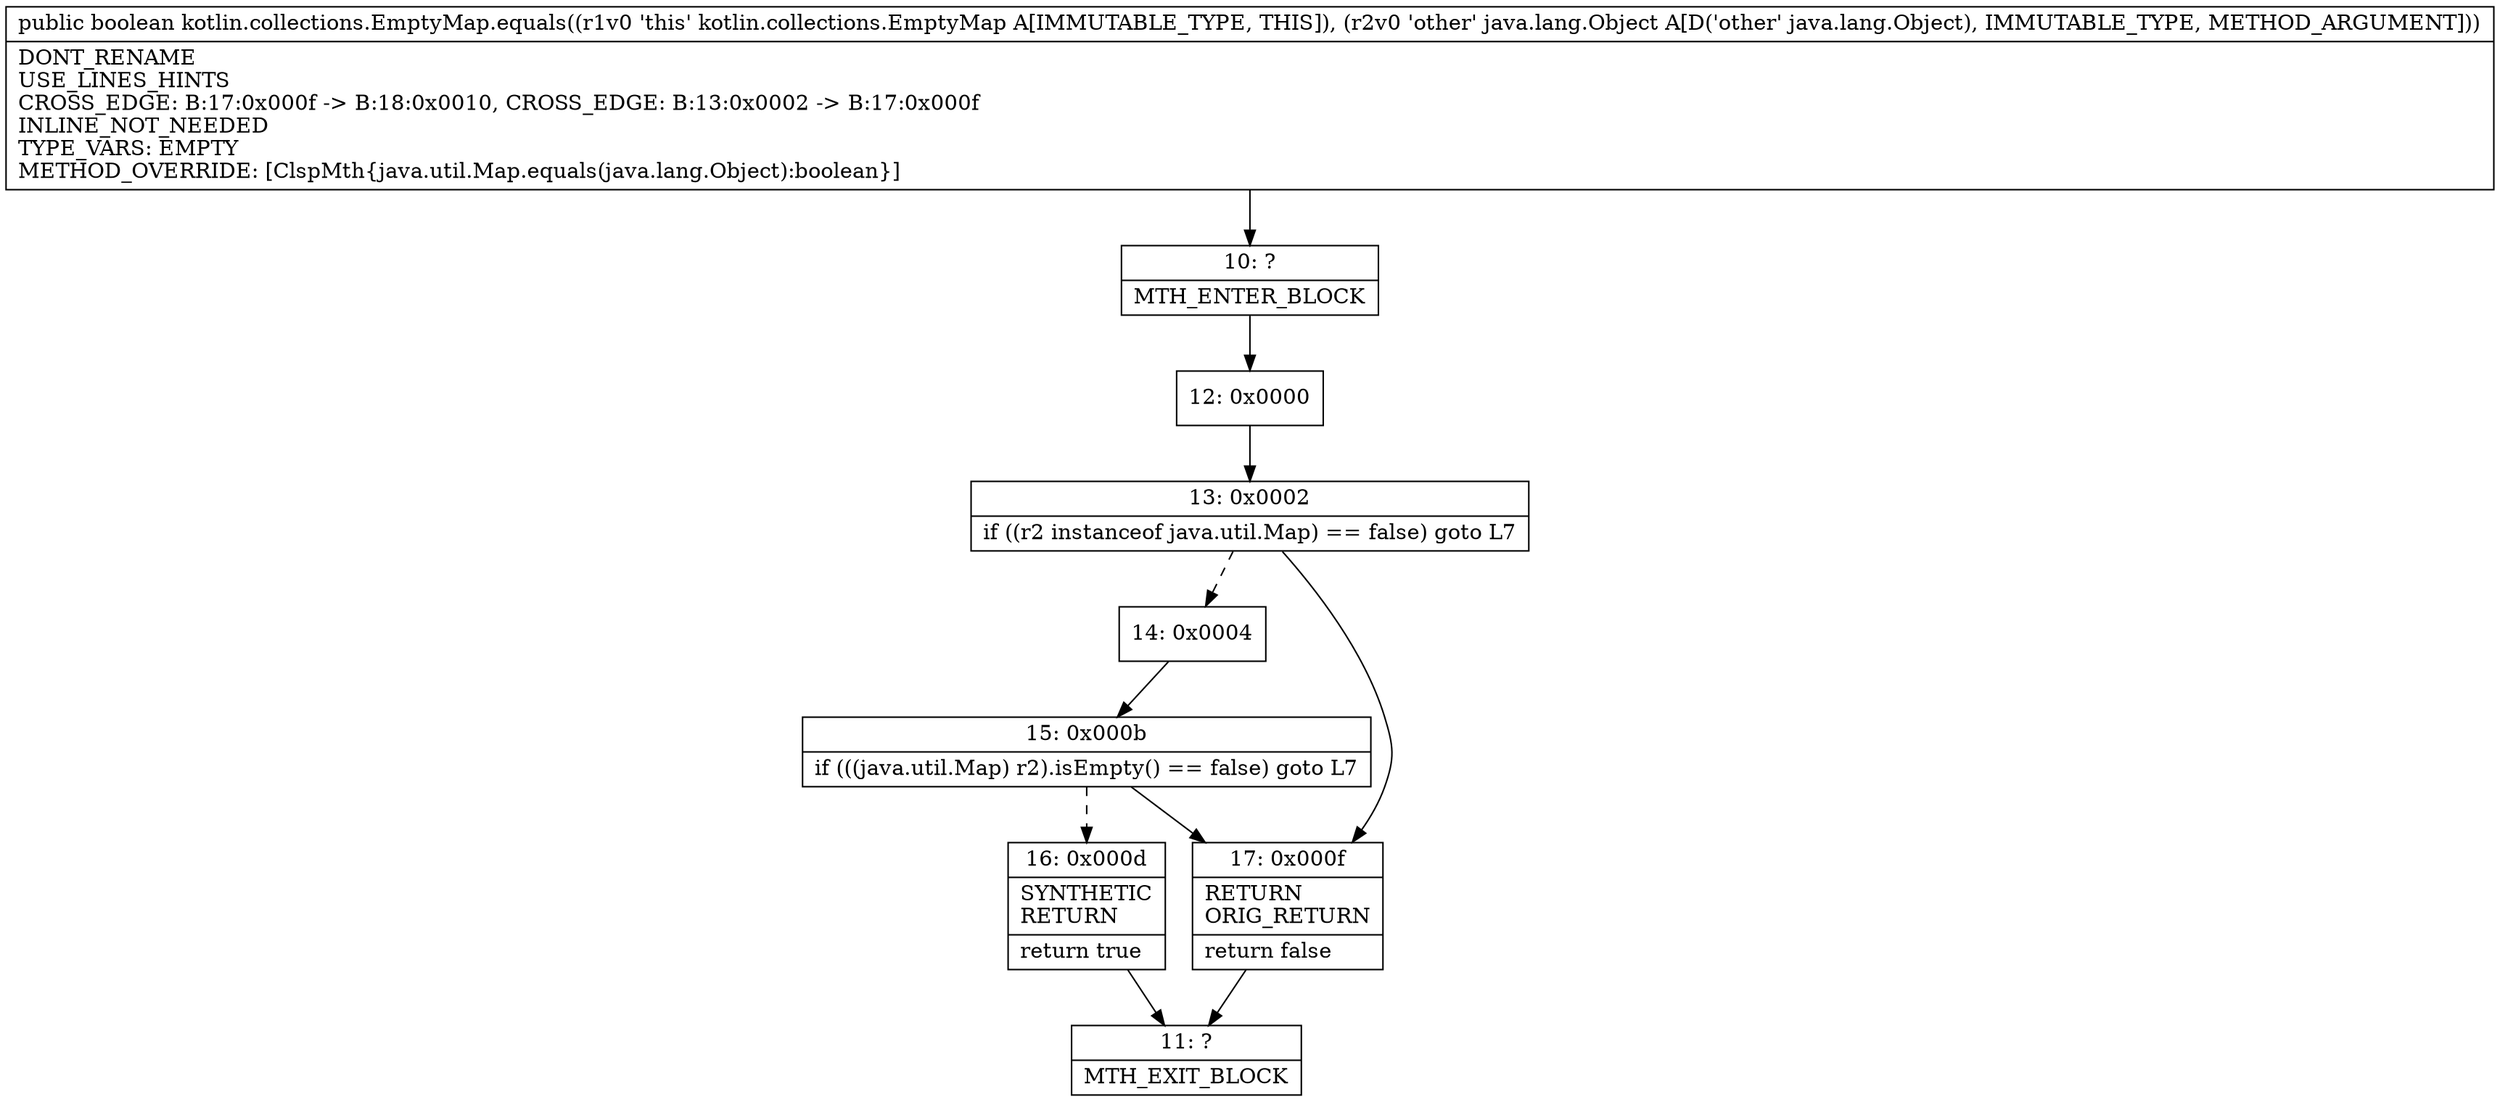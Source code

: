 digraph "CFG forkotlin.collections.EmptyMap.equals(Ljava\/lang\/Object;)Z" {
Node_10 [shape=record,label="{10\:\ ?|MTH_ENTER_BLOCK\l}"];
Node_12 [shape=record,label="{12\:\ 0x0000}"];
Node_13 [shape=record,label="{13\:\ 0x0002|if ((r2 instanceof java.util.Map) == false) goto L7\l}"];
Node_14 [shape=record,label="{14\:\ 0x0004}"];
Node_15 [shape=record,label="{15\:\ 0x000b|if (((java.util.Map) r2).isEmpty() == false) goto L7\l}"];
Node_16 [shape=record,label="{16\:\ 0x000d|SYNTHETIC\lRETURN\l|return true\l}"];
Node_11 [shape=record,label="{11\:\ ?|MTH_EXIT_BLOCK\l}"];
Node_17 [shape=record,label="{17\:\ 0x000f|RETURN\lORIG_RETURN\l|return false\l}"];
MethodNode[shape=record,label="{public boolean kotlin.collections.EmptyMap.equals((r1v0 'this' kotlin.collections.EmptyMap A[IMMUTABLE_TYPE, THIS]), (r2v0 'other' java.lang.Object A[D('other' java.lang.Object), IMMUTABLE_TYPE, METHOD_ARGUMENT]))  | DONT_RENAME\lUSE_LINES_HINTS\lCROSS_EDGE: B:17:0x000f \-\> B:18:0x0010, CROSS_EDGE: B:13:0x0002 \-\> B:17:0x000f\lINLINE_NOT_NEEDED\lTYPE_VARS: EMPTY\lMETHOD_OVERRIDE: [ClspMth\{java.util.Map.equals(java.lang.Object):boolean\}]\l}"];
MethodNode -> Node_10;Node_10 -> Node_12;
Node_12 -> Node_13;
Node_13 -> Node_14[style=dashed];
Node_13 -> Node_17;
Node_14 -> Node_15;
Node_15 -> Node_16[style=dashed];
Node_15 -> Node_17;
Node_16 -> Node_11;
Node_17 -> Node_11;
}

